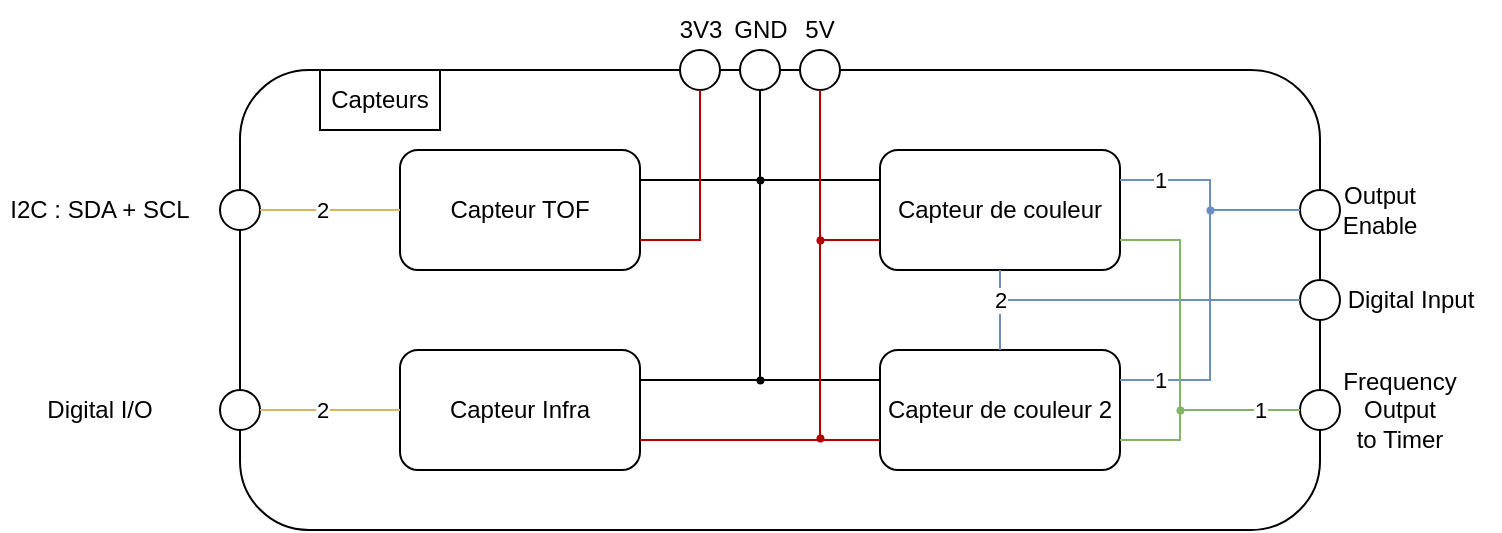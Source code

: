 <mxfile version="20.3.7" type="device"><diagram id="0o7cn70UPf-1hZhY_KMo" name="Page-1"><mxGraphModel dx="307" dy="171" grid="1" gridSize="10" guides="1" tooltips="1" connect="1" arrows="1" fold="1" page="1" pageScale="1" pageWidth="827" pageHeight="1169" math="0" shadow="0"><root><mxCell id="0"/><mxCell id="1" parent="0"/><mxCell id="SfmSJXn-kMH9aSckKM7m-1" value="&lt;span style=&quot;color: rgba(0, 0, 0, 0); font-family: monospace; font-size: 0px; text-align: start;&quot;&gt;%3CmxGraphModel%3E%3Croot%3E%3CmxCell%20id%3D%220%22%2F%3E%3CmxCell%20id%3D%221%22%20parent%3D%220%22%2F%3E%3CmxCell%20id%3D%222%22%20value%3D%22%22%20style%3D%22rounded%3D1%3BwhiteSpace%3Dwrap%3Bhtml%3D1%3B%22%20vertex%3D%221%22%20parent%3D%221%22%3E%3CmxGeometry%20x%3D%22220%22%20y%3D%2250%22%20width%3D%22120%22%20height%3D%2260%22%20as%3D%22geometry%22%2F%3E%3C%2FmxCell%3E%3C%2Froot%3E%3C%2FmxGraphModel%3E&lt;/span&gt;" style="rounded=1;whiteSpace=wrap;html=1;backgroundOutline=0;" parent="1" vertex="1"><mxGeometry x="130" y="50" width="540" height="230" as="geometry"/></mxCell><mxCell id="SfmSJXn-kMH9aSckKM7m-3" value="Capteurs" style="rounded=0;whiteSpace=wrap;html=1;" parent="1" vertex="1"><mxGeometry x="170" y="50" width="60" height="30" as="geometry"/></mxCell><mxCell id="SfmSJXn-kMH9aSckKM7m-4" value="Capteur TOF" style="rounded=1;whiteSpace=wrap;html=1;" parent="1" vertex="1"><mxGeometry x="210" y="90" width="120" height="60" as="geometry"/></mxCell><mxCell id="SfmSJXn-kMH9aSckKM7m-5" value="Capteur de couleur" style="rounded=1;whiteSpace=wrap;html=1;" parent="1" vertex="1"><mxGeometry x="450" y="90" width="120" height="60" as="geometry"/></mxCell><mxCell id="SfmSJXn-kMH9aSckKM7m-8" value="Capteur Infra" style="rounded=1;whiteSpace=wrap;html=1;" parent="1" vertex="1"><mxGeometry x="210" y="190" width="120" height="60" as="geometry"/></mxCell><mxCell id="SfmSJXn-kMH9aSckKM7m-9" value="Capteur de couleur 2" style="rounded=1;whiteSpace=wrap;html=1;" parent="1" vertex="1"><mxGeometry x="450" y="190" width="120" height="60" as="geometry"/></mxCell><mxCell id="SfmSJXn-kMH9aSckKM7m-11" value="" style="ellipse;whiteSpace=wrap;html=1;aspect=fixed;" parent="1" vertex="1"><mxGeometry x="120" y="210" width="20" height="20" as="geometry"/></mxCell><mxCell id="SfmSJXn-kMH9aSckKM7m-14" value="" style="endArrow=none;html=1;rounded=0;entryX=0;entryY=0.5;entryDx=0;entryDy=0;exitX=1;exitY=0.5;exitDx=0;exitDy=0;edgeStyle=orthogonalEdgeStyle;fillColor=#fff2cc;strokeColor=#d6b656;" parent="1" source="SfmSJXn-kMH9aSckKM7m-11" target="SfmSJXn-kMH9aSckKM7m-8" edge="1"><mxGeometry width="50" height="50" relative="1" as="geometry"><mxPoint x="180" y="200" as="sourcePoint"/><mxPoint x="230" y="150" as="targetPoint"/></mxGeometry></mxCell><mxCell id="wFNyyi1iavdZs9ZvosaR-1" value="2" style="edgeLabel;html=1;align=center;verticalAlign=middle;resizable=0;points=[];" parent="SfmSJXn-kMH9aSckKM7m-14" vertex="1" connectable="0"><mxGeometry x="0.525" y="-1" relative="1" as="geometry"><mxPoint x="-23" y="-1" as="offset"/></mxGeometry></mxCell><mxCell id="SfmSJXn-kMH9aSckKM7m-16" value="I2C : SDA + SCL" style="text;html=1;strokeColor=none;fillColor=none;align=center;verticalAlign=middle;whiteSpace=wrap;rounded=0;" parent="1" vertex="1"><mxGeometry x="10" y="105" width="100" height="30" as="geometry"/></mxCell><mxCell id="SfmSJXn-kMH9aSckKM7m-18" value="" style="ellipse;whiteSpace=wrap;html=1;aspect=fixed;" parent="1" vertex="1"><mxGeometry x="380" y="40" width="20" height="20" as="geometry"/></mxCell><mxCell id="SfmSJXn-kMH9aSckKM7m-19" value="" style="ellipse;whiteSpace=wrap;html=1;aspect=fixed;" parent="1" vertex="1"><mxGeometry x="350" y="40" width="20" height="20" as="geometry"/></mxCell><mxCell id="SfmSJXn-kMH9aSckKM7m-20" value="" style="endArrow=none;html=1;rounded=0;exitX=1;exitY=0.25;exitDx=0;exitDy=0;entryX=0.5;entryY=1;entryDx=0;entryDy=0;edgeStyle=orthogonalEdgeStyle;" parent="1" source="SfmSJXn-kMH9aSckKM7m-4" target="SfmSJXn-kMH9aSckKM7m-18" edge="1"><mxGeometry x="-0.529" y="15" width="50" height="50" relative="1" as="geometry"><mxPoint x="360" y="200" as="sourcePoint"/><mxPoint x="410" y="150" as="targetPoint"/><mxPoint as="offset"/></mxGeometry></mxCell><mxCell id="SfmSJXn-kMH9aSckKM7m-22" value="" style="endArrow=none;html=1;rounded=0;exitX=1;exitY=0.75;exitDx=0;exitDy=0;entryX=0.5;entryY=1;entryDx=0;entryDy=0;edgeStyle=orthogonalEdgeStyle;fillColor=#e51400;strokeColor=#B20000;" parent="1" source="SfmSJXn-kMH9aSckKM7m-4" target="SfmSJXn-kMH9aSckKM7m-19" edge="1"><mxGeometry x="-0.748" y="45" width="50" height="50" relative="1" as="geometry"><mxPoint x="370" y="160" as="sourcePoint"/><mxPoint x="420" y="110" as="targetPoint"/><mxPoint as="offset"/></mxGeometry></mxCell><mxCell id="wFNyyi1iavdZs9ZvosaR-2" value="" style="ellipse;whiteSpace=wrap;html=1;aspect=fixed;" parent="1" vertex="1"><mxGeometry x="660" y="155" width="20" height="20" as="geometry"/></mxCell><mxCell id="wFNyyi1iavdZs9ZvosaR-3" value="Digital Input" style="text;html=1;align=center;verticalAlign=middle;resizable=0;points=[];autosize=1;strokeColor=none;fillColor=none;" parent="1" vertex="1"><mxGeometry x="670" y="150" width="90" height="30" as="geometry"/></mxCell><mxCell id="wFNyyi1iavdZs9ZvosaR-9" value="GND" style="text;html=1;align=center;verticalAlign=middle;resizable=0;points=[];autosize=1;strokeColor=none;fillColor=none;" parent="1" vertex="1"><mxGeometry x="365" y="15" width="50" height="30" as="geometry"/></mxCell><mxCell id="wFNyyi1iavdZs9ZvosaR-10" value="3V3" style="text;html=1;align=center;verticalAlign=middle;resizable=0;points=[];autosize=1;strokeColor=none;fillColor=none;" parent="1" vertex="1"><mxGeometry x="340" y="15" width="40" height="30" as="geometry"/></mxCell><mxCell id="U78w2kNAu_5GpQ5LytWq-2" value="" style="endArrow=none;html=1;rounded=0;entryX=0.5;entryY=1;entryDx=0;entryDy=0;exitX=0;exitY=0.25;exitDx=0;exitDy=0;edgeStyle=orthogonalEdgeStyle;" parent="1" source="SfmSJXn-kMH9aSckKM7m-5" target="SfmSJXn-kMH9aSckKM7m-18" edge="1"><mxGeometry width="50" height="50" relative="1" as="geometry"><mxPoint x="260" y="210" as="sourcePoint"/><mxPoint x="310" y="160" as="targetPoint"/></mxGeometry></mxCell><mxCell id="U78w2kNAu_5GpQ5LytWq-15" value="" style="endArrow=none;html=1;rounded=0;entryX=0.5;entryY=1;entryDx=0;entryDy=0;exitX=1;exitY=0.25;exitDx=0;exitDy=0;edgeStyle=orthogonalEdgeStyle;" parent="1" source="SfmSJXn-kMH9aSckKM7m-8" target="SfmSJXn-kMH9aSckKM7m-18" edge="1"><mxGeometry width="50" height="50" relative="1" as="geometry"><mxPoint x="310" y="190" as="sourcePoint"/><mxPoint x="360" y="140" as="targetPoint"/></mxGeometry></mxCell><mxCell id="U78w2kNAu_5GpQ5LytWq-16" value="" style="endArrow=none;html=1;rounded=0;entryX=0;entryY=0.25;entryDx=0;entryDy=0;exitX=0.5;exitY=1;exitDx=0;exitDy=0;edgeStyle=orthogonalEdgeStyle;" parent="1" source="SfmSJXn-kMH9aSckKM7m-18" target="SfmSJXn-kMH9aSckKM7m-9" edge="1"><mxGeometry width="50" height="50" relative="1" as="geometry"><mxPoint x="360" y="180" as="sourcePoint"/><mxPoint x="410" y="130" as="targetPoint"/></mxGeometry></mxCell><mxCell id="U78w2kNAu_5GpQ5LytWq-20" value="" style="shape=waypoint;sketch=0;fillStyle=solid;size=6;pointerEvents=1;points=[];fillColor=none;resizable=0;rotatable=0;perimeter=centerPerimeter;snapToPoint=1;strokeWidth=0;" parent="1" vertex="1"><mxGeometry x="370" y="185" width="40" height="40" as="geometry"/></mxCell><mxCell id="U78w2kNAu_5GpQ5LytWq-23" value="" style="shape=waypoint;sketch=0;fillStyle=solid;size=6;pointerEvents=1;points=[];fillColor=none;resizable=0;rotatable=0;perimeter=centerPerimeter;snapToPoint=1;strokeWidth=0;" parent="1" vertex="1"><mxGeometry x="370" y="85" width="40" height="40" as="geometry"/></mxCell><mxCell id="U78w2kNAu_5GpQ5LytWq-24" value="" style="shape=waypoint;sketch=0;fillStyle=solid;size=6;pointerEvents=1;points=[];fillColor=#e51400;resizable=0;rotatable=0;perimeter=centerPerimeter;snapToPoint=1;strokeWidth=0;fontColor=#ffffff;strokeColor=#B20000;" parent="1" vertex="1"><mxGeometry x="400" y="214" width="40" height="40" as="geometry"/></mxCell><mxCell id="U78w2kNAu_5GpQ5LytWq-27" value="" style="ellipse;whiteSpace=wrap;html=1;aspect=fixed;" parent="1" vertex="1"><mxGeometry x="660" y="210" width="20" height="20" as="geometry"/></mxCell><mxCell id="U78w2kNAu_5GpQ5LytWq-29" value="" style="ellipse;whiteSpace=wrap;html=1;aspect=fixed;" parent="1" vertex="1"><mxGeometry x="660" y="110" width="20" height="20" as="geometry"/></mxCell><mxCell id="KRjxulXAyBdBuYEd33d0-1" value="" style="endArrow=none;html=1;rounded=0;entryX=0;entryY=0.5;entryDx=0;entryDy=0;exitX=0.5;exitY=1;exitDx=0;exitDy=0;fillColor=#dae8fc;strokeColor=#6c8ebf;edgeStyle=orthogonalEdgeStyle;" parent="1" source="SfmSJXn-kMH9aSckKM7m-5" target="wFNyyi1iavdZs9ZvosaR-2" edge="1"><mxGeometry width="50" height="50" relative="1" as="geometry"><mxPoint x="580" y="210" as="sourcePoint"/><mxPoint x="630" y="160" as="targetPoint"/></mxGeometry></mxCell><mxCell id="KRjxulXAyBdBuYEd33d0-2" value="2" style="endArrow=none;html=1;rounded=0;entryX=0;entryY=0.5;entryDx=0;entryDy=0;exitX=0.5;exitY=0;exitDx=0;exitDy=0;edgeStyle=orthogonalEdgeStyle;fillColor=#dae8fc;strokeColor=#6c8ebf;" parent="1" source="SfmSJXn-kMH9aSckKM7m-9" target="wFNyyi1iavdZs9ZvosaR-2" edge="1"><mxGeometry x="-0.714" width="50" height="50" relative="1" as="geometry"><mxPoint x="460" y="210" as="sourcePoint"/><mxPoint x="510" y="160" as="targetPoint"/><mxPoint as="offset"/></mxGeometry></mxCell><mxCell id="KRjxulXAyBdBuYEd33d0-3" value="Output Enable" style="text;html=1;strokeColor=none;fillColor=none;align=center;verticalAlign=middle;whiteSpace=wrap;rounded=0;" parent="1" vertex="1"><mxGeometry x="670" y="105" width="60" height="30" as="geometry"/></mxCell><mxCell id="KRjxulXAyBdBuYEd33d0-4" value="Frequency Output&lt;br&gt;to Timer" style="text;html=1;strokeColor=none;fillColor=none;align=center;verticalAlign=middle;whiteSpace=wrap;rounded=0;" parent="1" vertex="1"><mxGeometry x="680" y="205" width="60" height="30" as="geometry"/></mxCell><mxCell id="KRjxulXAyBdBuYEd33d0-5" value="1" style="endArrow=none;html=1;rounded=0;entryX=0;entryY=0.5;entryDx=0;entryDy=0;exitX=1;exitY=0.25;exitDx=0;exitDy=0;fillColor=#dae8fc;strokeColor=#6c8ebf;edgeStyle=orthogonalEdgeStyle;" parent="1" source="SfmSJXn-kMH9aSckKM7m-5" target="U78w2kNAu_5GpQ5LytWq-29" edge="1"><mxGeometry x="-0.619" width="50" height="50" relative="1" as="geometry"><mxPoint x="580" y="190" as="sourcePoint"/><mxPoint x="630" y="140" as="targetPoint"/><mxPoint as="offset"/></mxGeometry></mxCell><mxCell id="KRjxulXAyBdBuYEd33d0-6" value="1" style="endArrow=none;html=1;rounded=0;exitX=1;exitY=0.25;exitDx=0;exitDy=0;fillColor=#dae8fc;strokeColor=#6c8ebf;edgeStyle=elbowEdgeStyle;" parent="1" source="SfmSJXn-kMH9aSckKM7m-9" edge="1"><mxGeometry x="-0.771" width="50" height="50" relative="1" as="geometry"><mxPoint x="590" y="180" as="sourcePoint"/><mxPoint x="660" y="120" as="targetPoint"/><mxPoint as="offset"/></mxGeometry></mxCell><mxCell id="KRjxulXAyBdBuYEd33d0-7" value="" style="endArrow=none;html=1;rounded=0;entryX=0;entryY=0.5;entryDx=0;entryDy=0;exitX=1;exitY=0.75;exitDx=0;exitDy=0;fillColor=#d5e8d4;strokeColor=#82b366;edgeStyle=orthogonalEdgeStyle;" parent="1" source="SfmSJXn-kMH9aSckKM7m-9" target="U78w2kNAu_5GpQ5LytWq-27" edge="1"><mxGeometry width="50" height="50" relative="1" as="geometry"><mxPoint x="580" y="190" as="sourcePoint"/><mxPoint x="630" y="140" as="targetPoint"/><Array as="points"><mxPoint x="600" y="235"/><mxPoint x="600" y="220"/></Array></mxGeometry></mxCell><mxCell id="KRjxulXAyBdBuYEd33d0-8" value="1" style="endArrow=none;html=1;rounded=0;entryX=0;entryY=0.5;entryDx=0;entryDy=0;exitX=1;exitY=0.75;exitDx=0;exitDy=0;fillColor=#d5e8d4;strokeColor=#82b366;edgeStyle=orthogonalEdgeStyle;" parent="1" source="SfmSJXn-kMH9aSckKM7m-5" target="U78w2kNAu_5GpQ5LytWq-27" edge="1"><mxGeometry x="0.771" width="50" height="50" relative="1" as="geometry"><mxPoint x="580" y="190" as="sourcePoint"/><mxPoint x="630" y="140" as="targetPoint"/><Array as="points"><mxPoint x="600" y="135"/><mxPoint x="600" y="220"/></Array><mxPoint as="offset"/></mxGeometry></mxCell><mxCell id="KRjxulXAyBdBuYEd33d0-9" value="" style="shape=waypoint;sketch=0;fillStyle=solid;size=6;pointerEvents=1;points=[];fillColor=#d5e8d4;resizable=0;rotatable=0;perimeter=centerPerimeter;snapToPoint=1;strokeWidth=0;strokeColor=#82b366;" parent="1" vertex="1"><mxGeometry x="580" y="200" width="40" height="40" as="geometry"/></mxCell><mxCell id="KRjxulXAyBdBuYEd33d0-11" value="" style="shape=waypoint;sketch=0;fillStyle=solid;size=6;pointerEvents=1;points=[];fillColor=#dae8fc;resizable=0;rotatable=0;perimeter=centerPerimeter;snapToPoint=1;strokeWidth=0;strokeColor=#6c8ebf;" parent="1" vertex="1"><mxGeometry x="595" y="100" width="40" height="40" as="geometry"/></mxCell><mxCell id="KRjxulXAyBdBuYEd33d0-12" value="" style="ellipse;whiteSpace=wrap;html=1;aspect=fixed;" parent="1" vertex="1"><mxGeometry x="410" y="40" width="20" height="20" as="geometry"/></mxCell><mxCell id="KRjxulXAyBdBuYEd33d0-13" value="" style="endArrow=none;html=1;rounded=0;entryX=0.5;entryY=1;entryDx=0;entryDy=0;exitX=0;exitY=0.75;exitDx=0;exitDy=0;edgeStyle=orthogonalEdgeStyle;fillColor=#e51400;strokeColor=#B20000;" parent="1" source="SfmSJXn-kMH9aSckKM7m-9" target="KRjxulXAyBdBuYEd33d0-12" edge="1"><mxGeometry width="50" height="50" relative="1" as="geometry"><mxPoint x="410" y="110" as="sourcePoint"/><mxPoint x="460" y="60" as="targetPoint"/></mxGeometry></mxCell><mxCell id="KRjxulXAyBdBuYEd33d0-14" value="" style="endArrow=none;html=1;rounded=0;entryX=0.5;entryY=1;entryDx=0;entryDy=0;exitX=0;exitY=0.75;exitDx=0;exitDy=0;edgeStyle=orthogonalEdgeStyle;fillColor=#e51400;strokeColor=#B20000;" parent="1" source="SfmSJXn-kMH9aSckKM7m-5" target="KRjxulXAyBdBuYEd33d0-12" edge="1"><mxGeometry width="50" height="50" relative="1" as="geometry"><mxPoint x="410" y="140" as="sourcePoint"/><mxPoint x="460" y="90" as="targetPoint"/></mxGeometry></mxCell><mxCell id="KRjxulXAyBdBuYEd33d0-15" value="" style="shape=waypoint;sketch=0;fillStyle=solid;size=6;pointerEvents=1;points=[];fillColor=#e51400;resizable=0;rotatable=0;perimeter=centerPerimeter;snapToPoint=1;strokeWidth=0;fontColor=#ffffff;strokeColor=#B20000;" parent="1" vertex="1"><mxGeometry x="400" y="115" width="40" height="40" as="geometry"/></mxCell><mxCell id="KRjxulXAyBdBuYEd33d0-16" value="5V" style="text;html=1;strokeColor=none;fillColor=none;align=center;verticalAlign=middle;whiteSpace=wrap;rounded=0;" parent="1" vertex="1"><mxGeometry x="390" y="15" width="60" height="30" as="geometry"/></mxCell><mxCell id="KRjxulXAyBdBuYEd33d0-18" value="" style="ellipse;whiteSpace=wrap;html=1;aspect=fixed;" parent="1" vertex="1"><mxGeometry x="120" y="110" width="20" height="20" as="geometry"/></mxCell><mxCell id="KRjxulXAyBdBuYEd33d0-19" value="" style="endArrow=none;html=1;rounded=0;entryX=0;entryY=0.5;entryDx=0;entryDy=0;exitX=1;exitY=0.5;exitDx=0;exitDy=0;edgeStyle=orthogonalEdgeStyle;fillColor=#fff2cc;strokeColor=#d6b656;" parent="1" source="KRjxulXAyBdBuYEd33d0-18" edge="1"><mxGeometry width="50" height="50" relative="1" as="geometry"><mxPoint x="180" y="100" as="sourcePoint"/><mxPoint x="210" y="120" as="targetPoint"/></mxGeometry></mxCell><mxCell id="KRjxulXAyBdBuYEd33d0-20" value="2" style="edgeLabel;html=1;align=center;verticalAlign=middle;resizable=0;points=[];" parent="KRjxulXAyBdBuYEd33d0-19" vertex="1" connectable="0"><mxGeometry x="0.525" y="-1" relative="1" as="geometry"><mxPoint x="-23" y="-1" as="offset"/></mxGeometry></mxCell><mxCell id="KRjxulXAyBdBuYEd33d0-21" value="Digital I/O" style="text;html=1;strokeColor=none;fillColor=none;align=center;verticalAlign=middle;whiteSpace=wrap;rounded=0;" parent="1" vertex="1"><mxGeometry x="30" y="205" width="60" height="30" as="geometry"/></mxCell><mxCell id="HJyBkfnM1vIFxLGNlsHx-1" value="" style="endArrow=none;html=1;rounded=0;entryX=0.5;entryY=1;entryDx=0;entryDy=0;exitX=1;exitY=0.75;exitDx=0;exitDy=0;edgeStyle=orthogonalEdgeStyle;fillColor=#e51400;strokeColor=#B20000;" edge="1" parent="1" source="SfmSJXn-kMH9aSckKM7m-8" target="KRjxulXAyBdBuYEd33d0-12"><mxGeometry width="50" height="50" relative="1" as="geometry"><mxPoint x="360" y="200" as="sourcePoint"/><mxPoint x="410" y="150" as="targetPoint"/></mxGeometry></mxCell></root></mxGraphModel></diagram></mxfile>